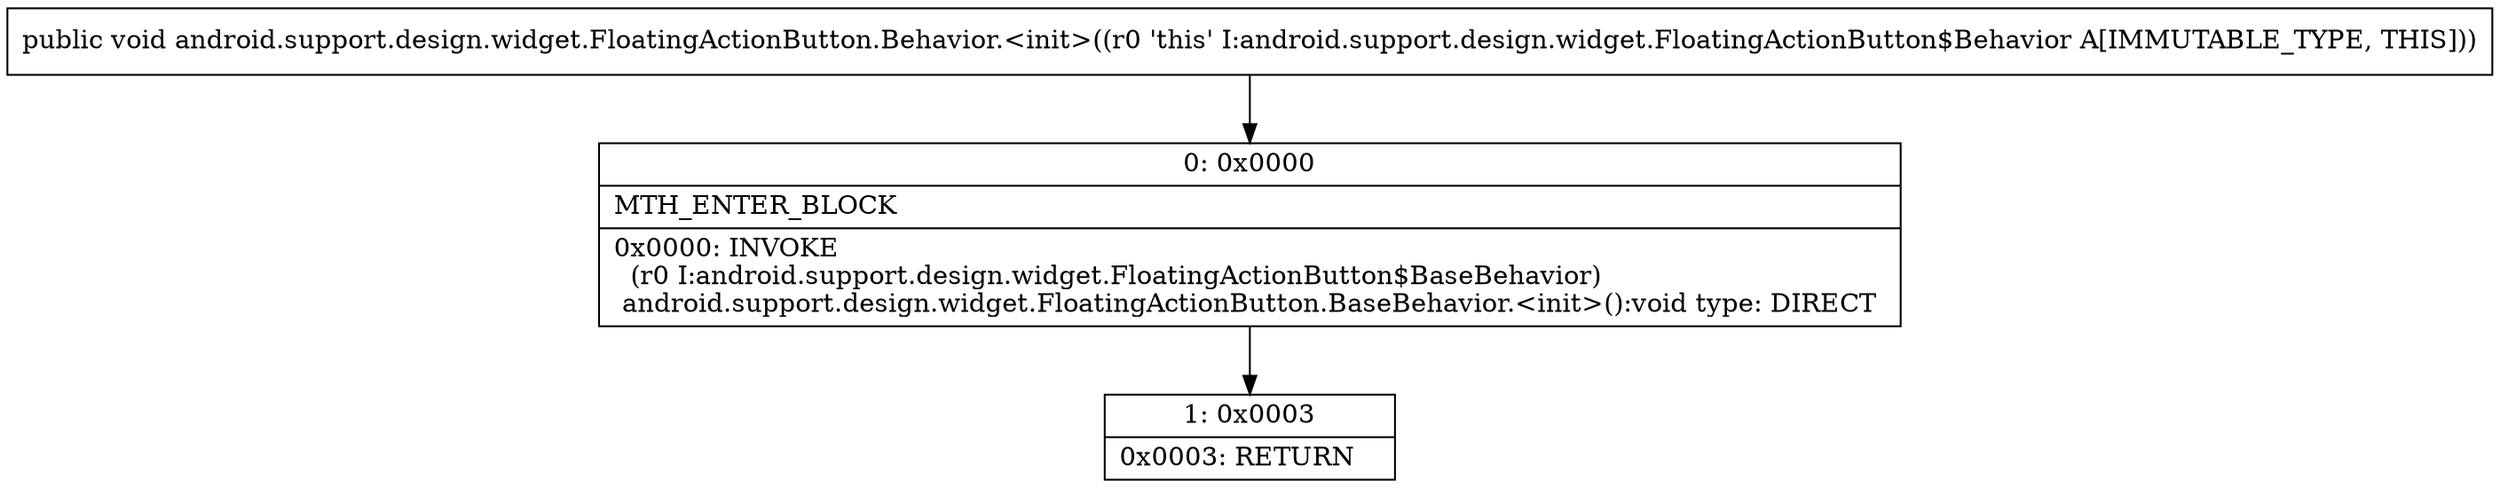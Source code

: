 digraph "CFG forandroid.support.design.widget.FloatingActionButton.Behavior.\<init\>()V" {
Node_0 [shape=record,label="{0\:\ 0x0000|MTH_ENTER_BLOCK\l|0x0000: INVOKE  \l  (r0 I:android.support.design.widget.FloatingActionButton$BaseBehavior)\l android.support.design.widget.FloatingActionButton.BaseBehavior.\<init\>():void type: DIRECT \l}"];
Node_1 [shape=record,label="{1\:\ 0x0003|0x0003: RETURN   \l}"];
MethodNode[shape=record,label="{public void android.support.design.widget.FloatingActionButton.Behavior.\<init\>((r0 'this' I:android.support.design.widget.FloatingActionButton$Behavior A[IMMUTABLE_TYPE, THIS])) }"];
MethodNode -> Node_0;
Node_0 -> Node_1;
}

